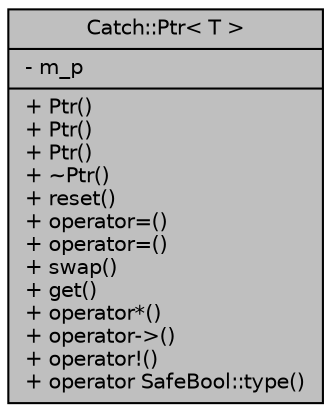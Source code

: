 digraph "Catch::Ptr&lt; T &gt;"
{
  edge [fontname="Helvetica",fontsize="10",labelfontname="Helvetica",labelfontsize="10"];
  node [fontname="Helvetica",fontsize="10",shape=record];
  Node1 [label="{Catch::Ptr\< T \>\n|- m_p\l|+ Ptr()\l+ Ptr()\l+ Ptr()\l+ ~Ptr()\l+ reset()\l+ operator=()\l+ operator=()\l+ swap()\l+ get()\l+ operator*()\l+ operator-\>()\l+ operator!()\l+ operator SafeBool::type()\l}",height=0.2,width=0.4,color="black", fillcolor="grey75", style="filled", fontcolor="black"];
}
